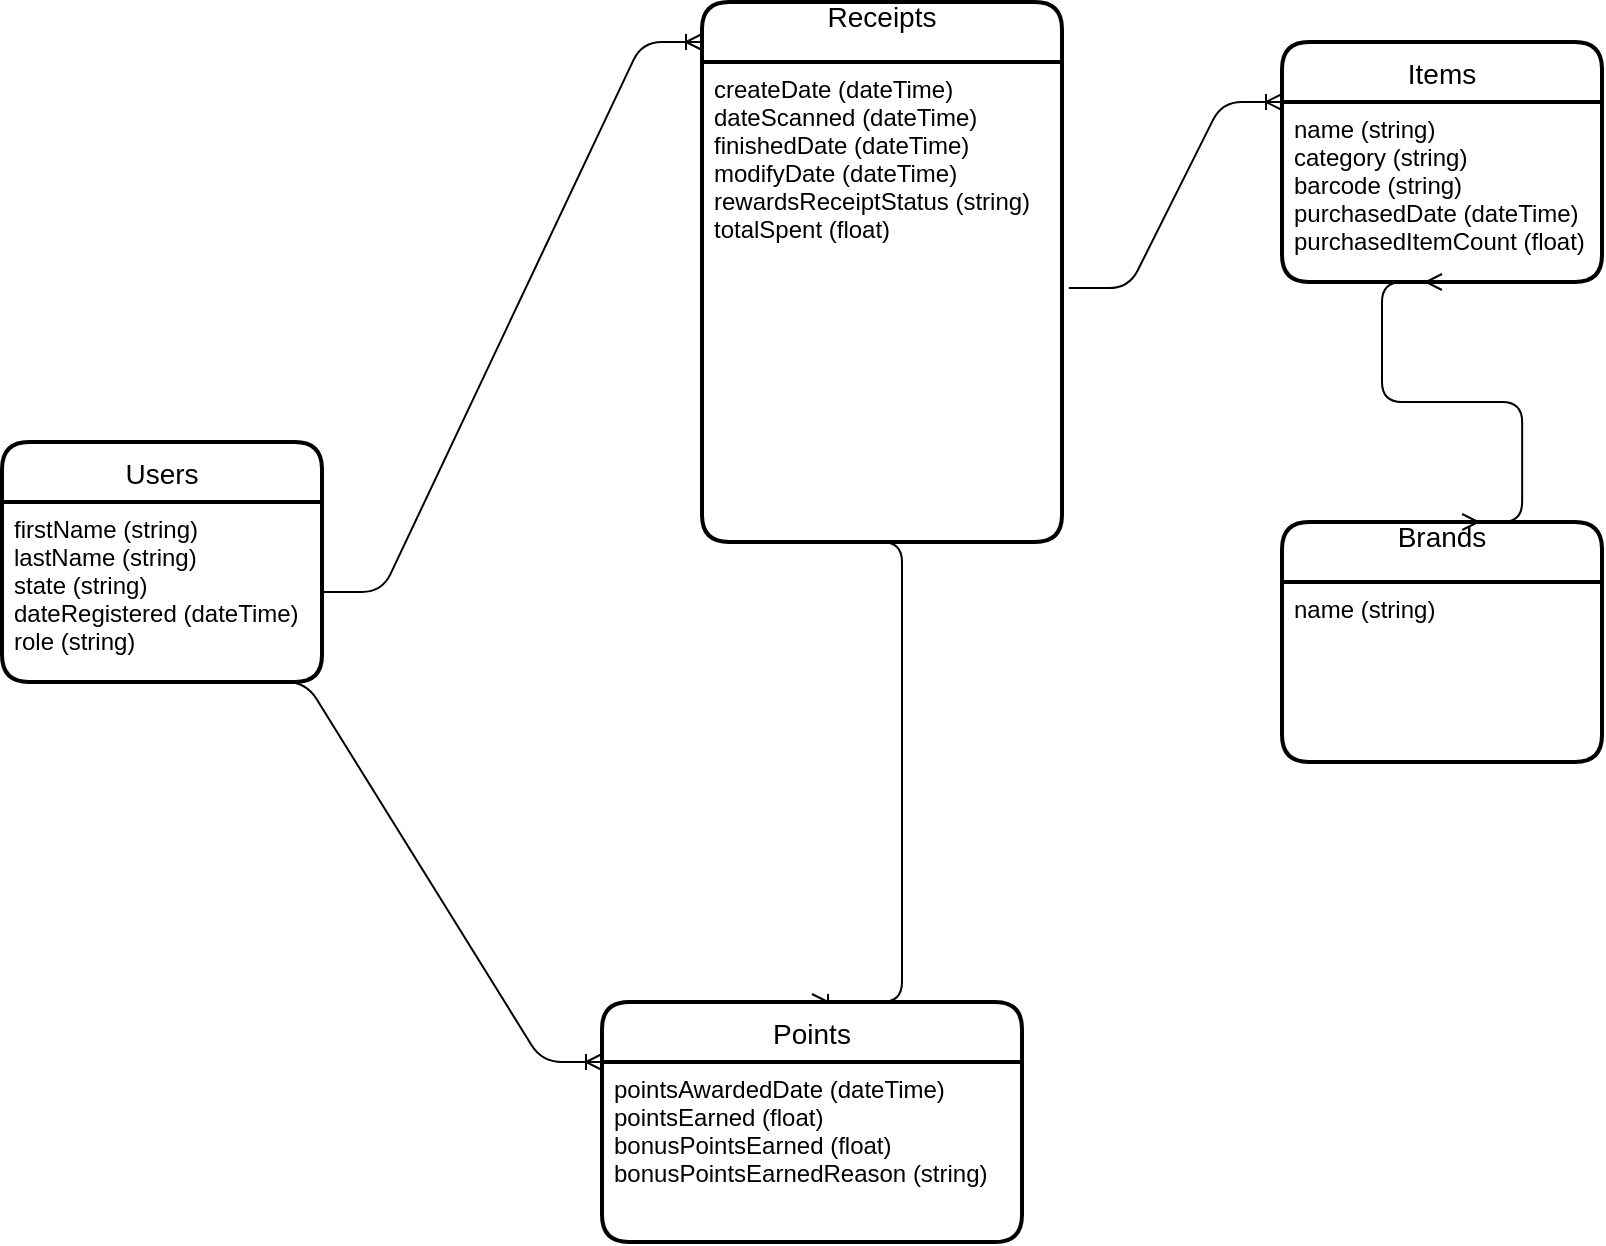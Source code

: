 <mxfile version="15.1.4" type="device"><diagram id="R2lEEEUBdFMjLlhIrx00" name="Page-1"><mxGraphModel dx="2272" dy="737" grid="1" gridSize="10" guides="1" tooltips="1" connect="1" arrows="1" fold="1" page="1" pageScale="1" pageWidth="850" pageHeight="1100" math="0" shadow="0" extFonts="Permanent Marker^https://fonts.googleapis.com/css?family=Permanent+Marker"><root><mxCell id="0"/><mxCell id="1" parent="0"/><mxCell id="gXFZlB6ml3SqL0qcCYv3-14" value="Users" style="swimlane;childLayout=stackLayout;horizontal=1;startSize=30;horizontalStack=0;rounded=1;fontSize=14;fontStyle=0;strokeWidth=2;resizeParent=0;resizeLast=1;shadow=0;dashed=0;align=center;" parent="1" vertex="1"><mxGeometry x="-40" y="400" width="160" height="120" as="geometry"/></mxCell><mxCell id="gXFZlB6ml3SqL0qcCYv3-15" value="firstName (string)&#10;lastName (string)&#10;state (string) &#10;dateRegistered (dateTime)&#10;role (string)&#10;" style="align=left;strokeColor=none;fillColor=none;spacingLeft=4;fontSize=12;verticalAlign=top;resizable=0;rotatable=0;part=1;" parent="gXFZlB6ml3SqL0qcCYv3-14" vertex="1"><mxGeometry y="30" width="160" height="90" as="geometry"/></mxCell><mxCell id="gXFZlB6ml3SqL0qcCYv3-28" value="Receipts&#10;" style="swimlane;childLayout=stackLayout;horizontal=1;startSize=30;horizontalStack=0;rounded=1;fontSize=14;fontStyle=0;strokeWidth=2;resizeParent=0;resizeLast=1;shadow=0;dashed=0;align=center;" parent="1" vertex="1"><mxGeometry x="310" y="180" width="180" height="270" as="geometry"/></mxCell><mxCell id="gXFZlB6ml3SqL0qcCYv3-29" value="createDate (dateTime)&#10;dateScanned (dateTime)&#10;finishedDate (dateTime)&#10;modifyDate (dateTime)&#10;rewardsReceiptStatus (string)&#10;totalSpent (float)&#10;" style="align=left;strokeColor=none;fillColor=none;spacingLeft=4;fontSize=12;verticalAlign=top;resizable=0;rotatable=0;part=1;" parent="gXFZlB6ml3SqL0qcCYv3-28" vertex="1"><mxGeometry y="30" width="180" height="240" as="geometry"/></mxCell><mxCell id="gXFZlB6ml3SqL0qcCYv3-60" value="" style="edgeStyle=entityRelationEdgeStyle;fontSize=12;html=1;endArrow=ERoneToMany;entryX=0.5;entryY=0;entryDx=0;entryDy=0;" parent="gXFZlB6ml3SqL0qcCYv3-28" target="gXFZlB6ml3SqL0qcCYv3-51" edge="1"><mxGeometry width="100" height="100" relative="1" as="geometry"><mxPoint x="70" y="270" as="sourcePoint"/><mxPoint x="70" y="330" as="targetPoint"/></mxGeometry></mxCell><mxCell id="gXFZlB6ml3SqL0qcCYv3-40" value="Brands&#10;" style="swimlane;childLayout=stackLayout;horizontal=1;startSize=30;horizontalStack=0;rounded=1;fontSize=14;fontStyle=0;strokeWidth=2;resizeParent=0;resizeLast=1;shadow=0;dashed=0;align=center;" parent="1" vertex="1"><mxGeometry x="600" y="440" width="160" height="120" as="geometry"/></mxCell><mxCell id="gXFZlB6ml3SqL0qcCYv3-41" value="name (string)&#10;&#10;" style="align=left;strokeColor=none;fillColor=none;spacingLeft=4;fontSize=12;verticalAlign=top;resizable=0;rotatable=0;part=1;" parent="gXFZlB6ml3SqL0qcCYv3-40" vertex="1"><mxGeometry y="30" width="160" height="90" as="geometry"/></mxCell><mxCell id="gXFZlB6ml3SqL0qcCYv3-44" value="Items" style="swimlane;childLayout=stackLayout;horizontal=1;startSize=30;horizontalStack=0;rounded=1;fontSize=14;fontStyle=0;strokeWidth=2;resizeParent=0;resizeLast=1;shadow=0;dashed=0;align=center;" parent="1" vertex="1"><mxGeometry x="600" y="200" width="160" height="120" as="geometry"/></mxCell><mxCell id="gXFZlB6ml3SqL0qcCYv3-46" value="name (string)&#10;category (string)&#10;barcode (string)&#10;purchasedDate (dateTime)&#10;purchasedItemCount (float)" style="align=left;strokeColor=none;fillColor=none;spacingLeft=4;fontSize=12;verticalAlign=top;resizable=0;rotatable=0;part=1;" parent="gXFZlB6ml3SqL0qcCYv3-44" vertex="1"><mxGeometry y="30" width="160" height="90" as="geometry"/></mxCell><mxCell id="gXFZlB6ml3SqL0qcCYv3-59" value="" style="edgeStyle=entityRelationEdgeStyle;fontSize=12;html=1;endArrow=ERmany;startArrow=ERmany;exitX=0.563;exitY=0;exitDx=0;exitDy=0;exitPerimeter=0;" parent="gXFZlB6ml3SqL0qcCYv3-44" source="gXFZlB6ml3SqL0qcCYv3-40" edge="1"><mxGeometry width="100" height="100" relative="1" as="geometry"><mxPoint x="150" y="180" as="sourcePoint"/><mxPoint x="80" y="120" as="targetPoint"/></mxGeometry></mxCell><mxCell id="gXFZlB6ml3SqL0qcCYv3-51" value="Points" style="swimlane;childLayout=stackLayout;horizontal=1;startSize=30;horizontalStack=0;rounded=1;fontSize=14;fontStyle=0;strokeWidth=2;resizeParent=0;resizeLast=1;shadow=0;dashed=0;align=center;" parent="1" vertex="1"><mxGeometry x="260" y="680" width="210" height="120" as="geometry"/></mxCell><mxCell id="gXFZlB6ml3SqL0qcCYv3-52" value="pointsAwardedDate (dateTime)&#10;pointsEarned (float)&#10;bonusPointsEarned (float)&#10;bonusPointsEarnedReason (string)" style="align=left;strokeColor=none;fillColor=none;spacingLeft=4;fontSize=12;verticalAlign=top;resizable=0;rotatable=0;part=1;" parent="gXFZlB6ml3SqL0qcCYv3-51" vertex="1"><mxGeometry y="30" width="210" height="90" as="geometry"/></mxCell><mxCell id="gXFZlB6ml3SqL0qcCYv3-56" value="" style="edgeStyle=entityRelationEdgeStyle;fontSize=12;html=1;endArrow=ERoneToMany;exitX=1;exitY=0.5;exitDx=0;exitDy=0;" parent="1" source="gXFZlB6ml3SqL0qcCYv3-15" edge="1"><mxGeometry width="100" height="100" relative="1" as="geometry"><mxPoint x="210" y="300" as="sourcePoint"/><mxPoint x="310" y="200" as="targetPoint"/></mxGeometry></mxCell><mxCell id="gXFZlB6ml3SqL0qcCYv3-58" value="" style="edgeStyle=entityRelationEdgeStyle;fontSize=12;html=1;endArrow=ERoneToMany;exitX=1.019;exitY=0.471;exitDx=0;exitDy=0;exitPerimeter=0;" parent="1" source="gXFZlB6ml3SqL0qcCYv3-29" edge="1"><mxGeometry width="100" height="100" relative="1" as="geometry"><mxPoint x="500" y="330" as="sourcePoint"/><mxPoint x="600" y="230" as="targetPoint"/></mxGeometry></mxCell><mxCell id="gXFZlB6ml3SqL0qcCYv3-62" value="" style="edgeStyle=entityRelationEdgeStyle;fontSize=12;html=1;endArrow=ERoneToMany;entryX=0;entryY=0.25;entryDx=0;entryDy=0;" parent="1" target="gXFZlB6ml3SqL0qcCYv3-51" edge="1"><mxGeometry width="100" height="100" relative="1" as="geometry"><mxPoint x="82" y="520" as="sourcePoint"/><mxPoint x="200" y="550" as="targetPoint"/></mxGeometry></mxCell></root></mxGraphModel></diagram></mxfile>